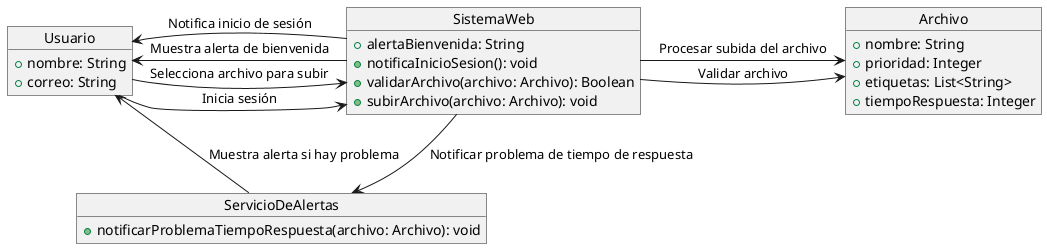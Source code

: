 @startuml
object Usuario {
    +nombre: String
    +correo: String
}

object SistemaWeb {
    +alertaBienvenida: String
    +notificaInicioSesion(): void
    +validarArchivo(archivo: Archivo): Boolean
    +subirArchivo(archivo: Archivo): void
}

object ServicioDeAlertas {
    +notificarProblemaTiempoRespuesta(archivo: Archivo): void
}

object Archivo {
    +nombre: String
    +prioridad: Integer
    +etiquetas: List<String>
    +tiempoRespuesta: Integer
}

Usuario -down-> SistemaWeb : Inicia sesión
SistemaWeb -right-> Usuario : Muestra alerta de bienvenida
SistemaWeb -right-> Usuario : Notifica inicio de sesión

Usuario -down-> SistemaWeb : Selecciona archivo para subir
SistemaWeb -right-> Archivo : Validar archivo
SistemaWeb -down-> ServicioDeAlertas : Notificar problema de tiempo de respuesta
ServicioDeAlertas -right-> Usuario : Muestra alerta si hay problema

SistemaWeb -down-> Archivo : Procesar subida del archivo

@enduml
